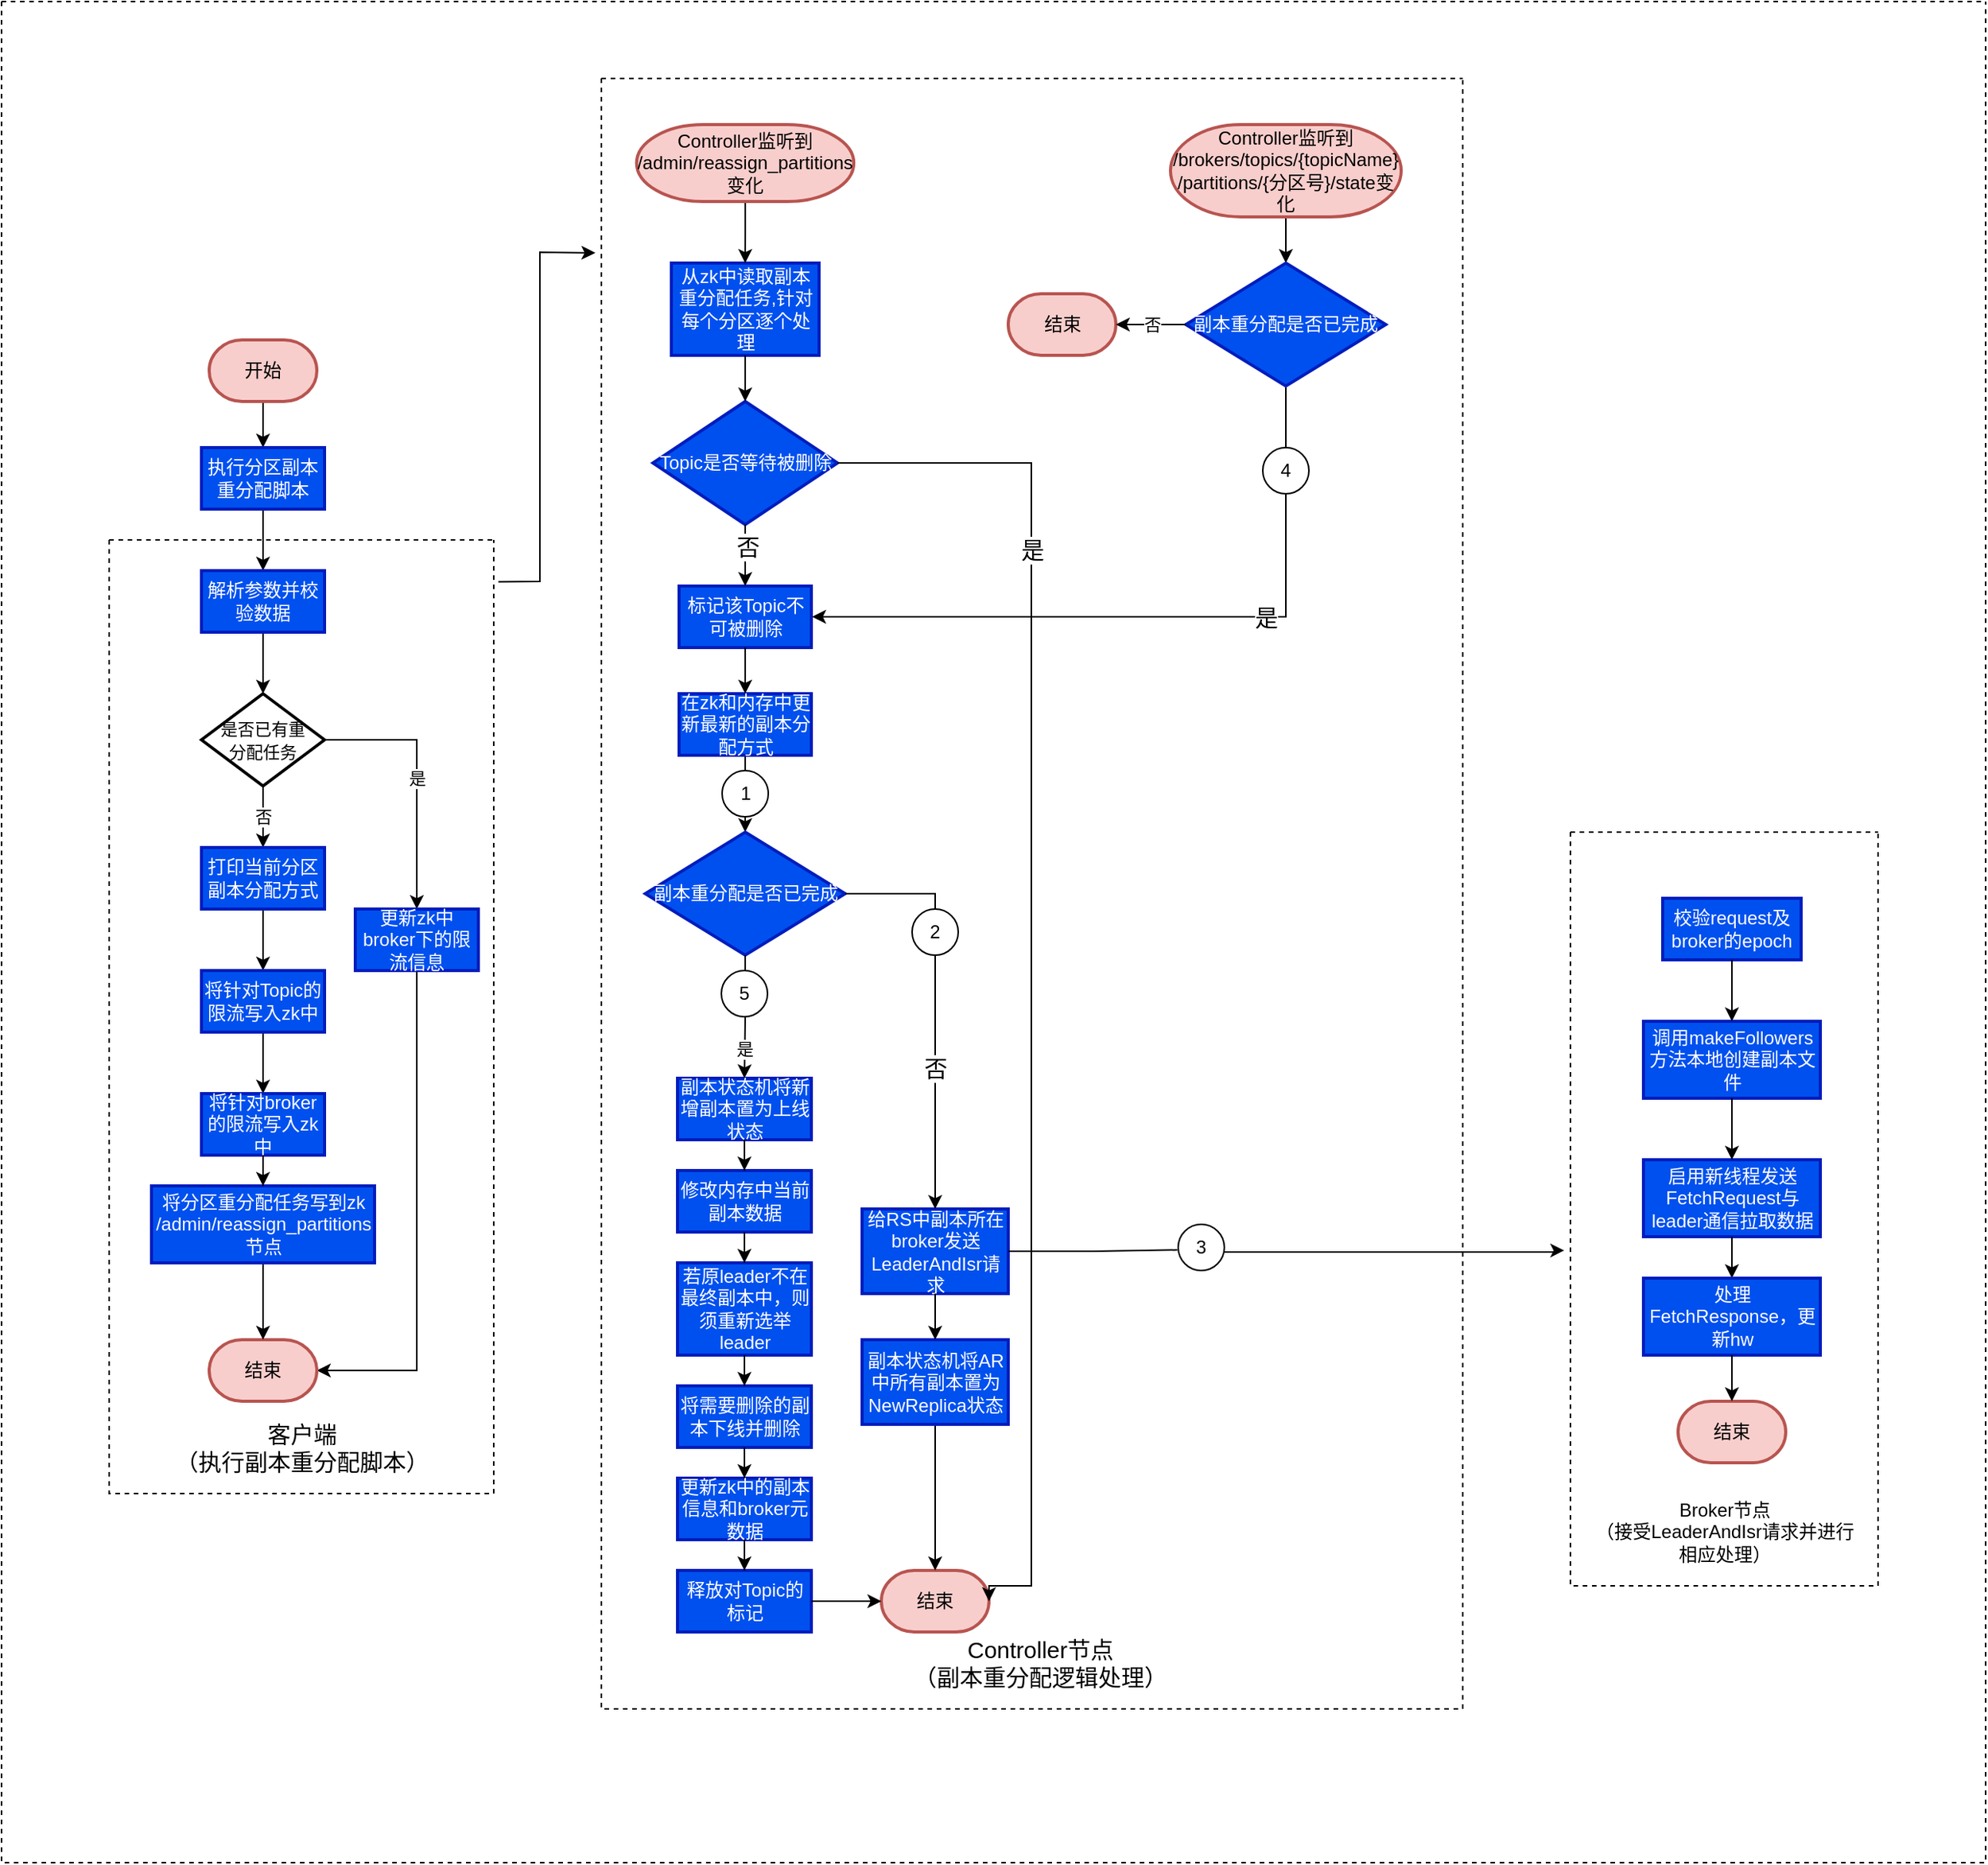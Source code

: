 <mxfile version="16.5.6" type="github">
  <diagram id="SGd1aUE3qWEg3dzMmrBl" name="第 1 页">
    <mxGraphModel dx="2253" dy="1995" grid="1" gridSize="10" guides="1" tooltips="1" connect="1" arrows="1" fold="1" page="1" pageScale="1" pageWidth="827" pageHeight="1169" math="0" shadow="0">
      <root>
        <mxCell id="0" />
        <mxCell id="1" parent="0" />
        <mxCell id="pypAnUREyRbXbRG19NKG-3" value="" style="edgeStyle=orthogonalEdgeStyle;rounded=0;orthogonalLoop=1;jettySize=auto;html=1;" parent="1" source="pypAnUREyRbXbRG19NKG-1" target="pypAnUREyRbXbRG19NKG-2" edge="1">
          <mxGeometry relative="1" as="geometry" />
        </mxCell>
        <mxCell id="pypAnUREyRbXbRG19NKG-1" value="开始" style="strokeWidth=2;html=1;shape=mxgraph.flowchart.terminator;whiteSpace=wrap;fillColor=#f8cecc;strokeColor=#b85450;" parent="1" vertex="1">
          <mxGeometry x="85" y="20" width="70" height="40" as="geometry" />
        </mxCell>
        <mxCell id="pypAnUREyRbXbRG19NKG-5" value="" style="edgeStyle=orthogonalEdgeStyle;rounded=0;orthogonalLoop=1;jettySize=auto;html=1;" parent="1" source="pypAnUREyRbXbRG19NKG-2" target="pypAnUREyRbXbRG19NKG-4" edge="1">
          <mxGeometry relative="1" as="geometry" />
        </mxCell>
        <mxCell id="pypAnUREyRbXbRG19NKG-2" value="执行分区副本重分配脚本" style="whiteSpace=wrap;html=1;fillColor=#0050ef;strokeColor=#001DBC;strokeWidth=2;fontColor=#ffffff;" parent="1" vertex="1">
          <mxGeometry x="80" y="90" width="80" height="40" as="geometry" />
        </mxCell>
        <mxCell id="pypAnUREyRbXbRG19NKG-7" value="" style="edgeStyle=orthogonalEdgeStyle;rounded=0;orthogonalLoop=1;jettySize=auto;html=1;" parent="1" source="pypAnUREyRbXbRG19NKG-4" target="pypAnUREyRbXbRG19NKG-6" edge="1">
          <mxGeometry relative="1" as="geometry" />
        </mxCell>
        <mxCell id="pypAnUREyRbXbRG19NKG-4" value="解析参数并校验数据" style="whiteSpace=wrap;html=1;fillColor=#0050ef;strokeColor=#001DBC;strokeWidth=2;fontColor=#ffffff;" parent="1" vertex="1">
          <mxGeometry x="80" y="170" width="80" height="40" as="geometry" />
        </mxCell>
        <mxCell id="pypAnUREyRbXbRG19NKG-9" value="" style="edgeStyle=orthogonalEdgeStyle;rounded=0;orthogonalLoop=1;jettySize=auto;html=1;fontSize=11;" parent="1" source="pypAnUREyRbXbRG19NKG-6" target="pypAnUREyRbXbRG19NKG-8" edge="1">
          <mxGeometry relative="1" as="geometry" />
        </mxCell>
        <mxCell id="pypAnUREyRbXbRG19NKG-10" value="否" style="edgeLabel;html=1;align=center;verticalAlign=middle;resizable=0;points=[];fontSize=11;" parent="pypAnUREyRbXbRG19NKG-9" vertex="1" connectable="0">
          <mxGeometry x="0.36" y="1" relative="1" as="geometry">
            <mxPoint x="-1" y="-7" as="offset" />
          </mxGeometry>
        </mxCell>
        <mxCell id="pypAnUREyRbXbRG19NKG-12" value="是" style="edgeStyle=orthogonalEdgeStyle;rounded=0;orthogonalLoop=1;jettySize=auto;html=1;fontSize=11;" parent="1" source="pypAnUREyRbXbRG19NKG-6" target="pypAnUREyRbXbRG19NKG-11" edge="1">
          <mxGeometry relative="1" as="geometry" />
        </mxCell>
        <mxCell id="pypAnUREyRbXbRG19NKG-6" value="&lt;font style=&quot;font-size: 11px&quot;&gt;是否已有重&lt;br&gt;分配任务&lt;/font&gt;" style="rhombus;whiteSpace=wrap;html=1;strokeWidth=2;" parent="1" vertex="1">
          <mxGeometry x="80" y="250" width="80" height="60" as="geometry" />
        </mxCell>
        <mxCell id="pypAnUREyRbXbRG19NKG-14" value="" style="edgeStyle=orthogonalEdgeStyle;rounded=0;orthogonalLoop=1;jettySize=auto;html=1;fontSize=11;" parent="1" source="pypAnUREyRbXbRG19NKG-8" target="pypAnUREyRbXbRG19NKG-13" edge="1">
          <mxGeometry relative="1" as="geometry" />
        </mxCell>
        <mxCell id="pypAnUREyRbXbRG19NKG-8" value="打印当前分区副本分配方式" style="whiteSpace=wrap;html=1;strokeWidth=2;fillColor=#0050ef;fontColor=#ffffff;strokeColor=#001DBC;" parent="1" vertex="1">
          <mxGeometry x="80" y="350" width="80" height="40" as="geometry" />
        </mxCell>
        <mxCell id="pypAnUREyRbXbRG19NKG-24" value="" style="edgeStyle=orthogonalEdgeStyle;rounded=0;orthogonalLoop=1;jettySize=auto;html=1;fontSize=11;entryX=1;entryY=0.5;entryDx=0;entryDy=0;entryPerimeter=0;" parent="1" source="pypAnUREyRbXbRG19NKG-11" target="pypAnUREyRbXbRG19NKG-19" edge="1">
          <mxGeometry relative="1" as="geometry">
            <mxPoint x="160" y="530" as="targetPoint" />
            <Array as="points">
              <mxPoint x="220" y="690" />
            </Array>
          </mxGeometry>
        </mxCell>
        <mxCell id="pypAnUREyRbXbRG19NKG-11" value="更新zk中broker下的限流信息" style="whiteSpace=wrap;html=1;strokeWidth=2;fillColor=#0050ef;fontColor=#ffffff;strokeColor=#001DBC;" parent="1" vertex="1">
          <mxGeometry x="180" y="390" width="80" height="40" as="geometry" />
        </mxCell>
        <mxCell id="Vf_w9-UaPWHU4TDxyJZT-8" value="" style="edgeStyle=orthogonalEdgeStyle;rounded=0;orthogonalLoop=1;jettySize=auto;html=1;fontSize=15;" parent="1" source="pypAnUREyRbXbRG19NKG-13" target="Vf_w9-UaPWHU4TDxyJZT-7" edge="1">
          <mxGeometry relative="1" as="geometry" />
        </mxCell>
        <mxCell id="pypAnUREyRbXbRG19NKG-13" value="将针对Topic的限流写入zk中" style="whiteSpace=wrap;html=1;fillColor=#0050ef;strokeColor=#001DBC;fontColor=#ffffff;strokeWidth=2;" parent="1" vertex="1">
          <mxGeometry x="80" y="430" width="80" height="40" as="geometry" />
        </mxCell>
        <mxCell id="pypAnUREyRbXbRG19NKG-26" value="" style="swimlane;startSize=0;fontSize=11;fillColor=#007FFF;dashed=1;" parent="1" vertex="1">
          <mxGeometry x="20" y="150" width="250" height="620" as="geometry" />
        </mxCell>
        <mxCell id="pypAnUREyRbXbRG19NKG-29" value="&lt;font style=&quot;font-size: 15px&quot;&gt;客户端&lt;br&gt;（执行副本重分配脚本）&lt;/font&gt;" style="text;html=1;align=center;verticalAlign=middle;resizable=0;points=[];autosize=1;strokeColor=none;fillColor=none;fontSize=11;" parent="pypAnUREyRbXbRG19NKG-26" vertex="1">
          <mxGeometry x="35" y="570" width="180" height="40" as="geometry" />
        </mxCell>
        <mxCell id="pypAnUREyRbXbRG19NKG-19" value="结束" style="strokeWidth=2;html=1;shape=mxgraph.flowchart.terminator;whiteSpace=wrap;fillColor=#f8cecc;strokeColor=#b85450;" parent="pypAnUREyRbXbRG19NKG-26" vertex="1">
          <mxGeometry x="65" y="520" width="70" height="40" as="geometry" />
        </mxCell>
        <mxCell id="Vf_w9-UaPWHU4TDxyJZT-6" style="edgeStyle=orthogonalEdgeStyle;rounded=0;orthogonalLoop=1;jettySize=auto;html=1;exitX=0.5;exitY=1;exitDx=0;exitDy=0;exitPerimeter=0;fontSize=15;" parent="pypAnUREyRbXbRG19NKG-26" source="pypAnUREyRbXbRG19NKG-19" target="pypAnUREyRbXbRG19NKG-19" edge="1">
          <mxGeometry relative="1" as="geometry" />
        </mxCell>
        <mxCell id="Vf_w9-UaPWHU4TDxyJZT-7" value="将针对broker的限流写入zk中" style="whiteSpace=wrap;html=1;fillColor=#0050ef;strokeColor=#001DBC;fontColor=#ffffff;strokeWidth=2;" parent="pypAnUREyRbXbRG19NKG-26" vertex="1">
          <mxGeometry x="60" y="360" width="80" height="40" as="geometry" />
        </mxCell>
        <mxCell id="Vf_w9-UaPWHU4TDxyJZT-13" value="" style="edgeStyle=orthogonalEdgeStyle;rounded=0;orthogonalLoop=1;jettySize=auto;html=1;fontSize=15;" parent="pypAnUREyRbXbRG19NKG-26" source="Vf_w9-UaPWHU4TDxyJZT-10" target="pypAnUREyRbXbRG19NKG-19" edge="1">
          <mxGeometry relative="1" as="geometry" />
        </mxCell>
        <mxCell id="Vf_w9-UaPWHU4TDxyJZT-10" value="将分区重分配任务写到zk /admin/reassign_partitions节点" style="whiteSpace=wrap;html=1;fillColor=#0050ef;strokeColor=#001DBC;fontColor=#ffffff;strokeWidth=2;" parent="pypAnUREyRbXbRG19NKG-26" vertex="1">
          <mxGeometry x="27.5" y="420" width="145" height="50" as="geometry" />
        </mxCell>
        <mxCell id="Vf_w9-UaPWHU4TDxyJZT-11" value="" style="edgeStyle=orthogonalEdgeStyle;rounded=0;orthogonalLoop=1;jettySize=auto;html=1;fontSize=15;" parent="pypAnUREyRbXbRG19NKG-26" source="Vf_w9-UaPWHU4TDxyJZT-7" target="Vf_w9-UaPWHU4TDxyJZT-10" edge="1">
          <mxGeometry relative="1" as="geometry" />
        </mxCell>
        <mxCell id="N63IB5sTqFhrjtHg4DNX-46" value="" style="group" parent="1" vertex="1" connectable="0">
          <mxGeometry x="340" y="-150" width="620" height="1060" as="geometry" />
        </mxCell>
        <mxCell id="N63IB5sTqFhrjtHg4DNX-42" value="" style="group" parent="N63IB5sTqFhrjtHg4DNX-46" vertex="1" connectable="0">
          <mxGeometry x="21" y="20" width="289" height="980" as="geometry" />
        </mxCell>
        <mxCell id="Vf_w9-UaPWHU4TDxyJZT-5" value="从zk中读取副本重分配任务,针对每个分区逐个处理" style="whiteSpace=wrap;html=1;fillColor=#0050ef;strokeColor=#001DBC;strokeWidth=2;fontColor=#ffffff;container=0;" parent="N63IB5sTqFhrjtHg4DNX-42" vertex="1">
          <mxGeometry x="24.5" y="100" width="96" height="60" as="geometry" />
        </mxCell>
        <mxCell id="N63IB5sTqFhrjtHg4DNX-1" value="Topic是否等待被删除" style="rhombus;whiteSpace=wrap;html=1;fillColor=#0050ef;strokeColor=#001DBC;fontColor=#ffffff;strokeWidth=2;container=0;" parent="N63IB5sTqFhrjtHg4DNX-42" vertex="1">
          <mxGeometry x="12.5" y="190" width="120" height="80" as="geometry" />
        </mxCell>
        <mxCell id="N63IB5sTqFhrjtHg4DNX-2" value="" style="edgeStyle=orthogonalEdgeStyle;rounded=0;orthogonalLoop=1;jettySize=auto;html=1;fontSize=15;" parent="N63IB5sTqFhrjtHg4DNX-42" source="Vf_w9-UaPWHU4TDxyJZT-5" target="N63IB5sTqFhrjtHg4DNX-1" edge="1">
          <mxGeometry relative="1" as="geometry" />
        </mxCell>
        <mxCell id="N63IB5sTqFhrjtHg4DNX-3" value="标记该Topic不可被删除" style="whiteSpace=wrap;html=1;fillColor=#0050ef;strokeColor=#001DBC;fontColor=#ffffff;strokeWidth=2;container=0;" parent="N63IB5sTqFhrjtHg4DNX-42" vertex="1">
          <mxGeometry x="29.5" y="310" width="86" height="40" as="geometry" />
        </mxCell>
        <mxCell id="N63IB5sTqFhrjtHg4DNX-4" value="" style="edgeStyle=orthogonalEdgeStyle;rounded=0;orthogonalLoop=1;jettySize=auto;html=1;fontSize=15;" parent="N63IB5sTqFhrjtHg4DNX-42" source="N63IB5sTqFhrjtHg4DNX-1" target="N63IB5sTqFhrjtHg4DNX-3" edge="1">
          <mxGeometry relative="1" as="geometry" />
        </mxCell>
        <mxCell id="N63IB5sTqFhrjtHg4DNX-5" value="否" style="edgeLabel;html=1;align=center;verticalAlign=middle;resizable=0;points=[];fontSize=15;container=0;" parent="N63IB5sTqFhrjtHg4DNX-4" vertex="1" connectable="0">
          <mxGeometry x="-0.333" y="1" relative="1" as="geometry">
            <mxPoint as="offset" />
          </mxGeometry>
        </mxCell>
        <mxCell id="vXaG2HQsSLzCo1a9P5aB-3" value="" style="edgeStyle=orthogonalEdgeStyle;rounded=0;orthogonalLoop=1;jettySize=auto;html=1;" edge="1" parent="N63IB5sTqFhrjtHg4DNX-42" source="N63IB5sTqFhrjtHg4DNX-6" target="N63IB5sTqFhrjtHg4DNX-8">
          <mxGeometry relative="1" as="geometry" />
        </mxCell>
        <mxCell id="N63IB5sTqFhrjtHg4DNX-6" value="在zk和内存中更新最新的副本分配方式" style="whiteSpace=wrap;html=1;fillColor=#0050ef;strokeColor=#001DBC;fontColor=#ffffff;strokeWidth=2;container=0;" parent="N63IB5sTqFhrjtHg4DNX-42" vertex="1">
          <mxGeometry x="29.5" y="380" width="86" height="40" as="geometry" />
        </mxCell>
        <mxCell id="N63IB5sTqFhrjtHg4DNX-7" value="" style="edgeStyle=orthogonalEdgeStyle;rounded=0;orthogonalLoop=1;jettySize=auto;html=1;fontSize=15;" parent="N63IB5sTqFhrjtHg4DNX-42" source="N63IB5sTqFhrjtHg4DNX-3" target="N63IB5sTqFhrjtHg4DNX-6" edge="1">
          <mxGeometry relative="1" as="geometry" />
        </mxCell>
        <mxCell id="N63IB5sTqFhrjtHg4DNX-8" value="副本重分配是否已完成" style="rhombus;whiteSpace=wrap;html=1;fillColor=#0050ef;strokeColor=#001DBC;fontColor=#ffffff;strokeWidth=2;container=0;" parent="N63IB5sTqFhrjtHg4DNX-42" vertex="1">
          <mxGeometry x="7.5" y="470" width="130" height="80" as="geometry" />
        </mxCell>
        <mxCell id="N63IB5sTqFhrjtHg4DNX-16" value="修改内存中当前副本数据" style="whiteSpace=wrap;html=1;fillColor=#0050ef;strokeColor=#001DBC;fontColor=#ffffff;strokeWidth=2;container=0;" parent="N63IB5sTqFhrjtHg4DNX-42" vertex="1">
          <mxGeometry x="28.5" y="690" width="87" height="40" as="geometry" />
        </mxCell>
        <mxCell id="N63IB5sTqFhrjtHg4DNX-18" value="若原leader不在最终副本中，则须重新选举leader" style="whiteSpace=wrap;html=1;fillColor=#0050ef;strokeColor=#001DBC;fontColor=#ffffff;strokeWidth=2;container=0;" parent="N63IB5sTqFhrjtHg4DNX-42" vertex="1">
          <mxGeometry x="28.5" y="750" width="87" height="60" as="geometry" />
        </mxCell>
        <mxCell id="N63IB5sTqFhrjtHg4DNX-19" value="" style="edgeStyle=orthogonalEdgeStyle;rounded=0;orthogonalLoop=1;jettySize=auto;html=1;fontSize=15;" parent="N63IB5sTqFhrjtHg4DNX-42" source="N63IB5sTqFhrjtHg4DNX-16" target="N63IB5sTqFhrjtHg4DNX-18" edge="1">
          <mxGeometry relative="1" as="geometry" />
        </mxCell>
        <mxCell id="N63IB5sTqFhrjtHg4DNX-21" value="将需要删除的副本下线并删除" style="whiteSpace=wrap;html=1;fillColor=#0050ef;strokeColor=#001DBC;fontColor=#ffffff;strokeWidth=2;container=0;" parent="N63IB5sTqFhrjtHg4DNX-42" vertex="1">
          <mxGeometry x="28.5" y="830" width="87" height="40" as="geometry" />
        </mxCell>
        <mxCell id="N63IB5sTqFhrjtHg4DNX-22" value="" style="edgeStyle=orthogonalEdgeStyle;rounded=0;orthogonalLoop=1;jettySize=auto;html=1;fontSize=15;" parent="N63IB5sTqFhrjtHg4DNX-42" source="N63IB5sTqFhrjtHg4DNX-18" target="N63IB5sTqFhrjtHg4DNX-21" edge="1">
          <mxGeometry relative="1" as="geometry" />
        </mxCell>
        <mxCell id="N63IB5sTqFhrjtHg4DNX-23" value="更新zk中的副本信息和broker元数据" style="whiteSpace=wrap;html=1;fillColor=#0050ef;strokeColor=#001DBC;fontColor=#ffffff;strokeWidth=2;container=0;" parent="N63IB5sTqFhrjtHg4DNX-42" vertex="1">
          <mxGeometry x="28.5" y="890" width="87" height="40" as="geometry" />
        </mxCell>
        <mxCell id="N63IB5sTqFhrjtHg4DNX-24" value="" style="edgeStyle=orthogonalEdgeStyle;rounded=0;orthogonalLoop=1;jettySize=auto;html=1;fontSize=15;" parent="N63IB5sTqFhrjtHg4DNX-42" source="N63IB5sTqFhrjtHg4DNX-21" target="N63IB5sTqFhrjtHg4DNX-23" edge="1">
          <mxGeometry relative="1" as="geometry" />
        </mxCell>
        <mxCell id="N63IB5sTqFhrjtHg4DNX-25" value="释放对Topic的标记" style="whiteSpace=wrap;html=1;fillColor=#0050ef;strokeColor=#001DBC;fontColor=#ffffff;strokeWidth=2;container=0;" parent="N63IB5sTqFhrjtHg4DNX-42" vertex="1">
          <mxGeometry x="28.5" y="950" width="87" height="40" as="geometry" />
        </mxCell>
        <mxCell id="N63IB5sTqFhrjtHg4DNX-26" value="" style="edgeStyle=orthogonalEdgeStyle;rounded=0;orthogonalLoop=1;jettySize=auto;html=1;fontSize=15;" parent="N63IB5sTqFhrjtHg4DNX-42" source="N63IB5sTqFhrjtHg4DNX-23" target="N63IB5sTqFhrjtHg4DNX-25" edge="1">
          <mxGeometry relative="1" as="geometry" />
        </mxCell>
        <mxCell id="N63IB5sTqFhrjtHg4DNX-27" value="结束" style="strokeWidth=2;html=1;shape=mxgraph.flowchart.terminator;whiteSpace=wrap;fillColor=#f8cecc;strokeColor=#b85450;container=0;" parent="N63IB5sTqFhrjtHg4DNX-42" vertex="1">
          <mxGeometry x="161" y="950" width="70" height="40" as="geometry" />
        </mxCell>
        <mxCell id="N63IB5sTqFhrjtHg4DNX-38" value="" style="edgeStyle=orthogonalEdgeStyle;rounded=0;orthogonalLoop=1;jettySize=auto;html=1;fontSize=15;entryX=1;entryY=0.5;entryDx=0;entryDy=0;entryPerimeter=0;" parent="N63IB5sTqFhrjtHg4DNX-42" source="N63IB5sTqFhrjtHg4DNX-1" target="N63IB5sTqFhrjtHg4DNX-27" edge="1">
          <mxGeometry relative="1" as="geometry">
            <mxPoint x="258.5" y="960" as="targetPoint" />
            <Array as="points">
              <mxPoint x="258.5" y="230" />
              <mxPoint x="258.5" y="960" />
            </Array>
          </mxGeometry>
        </mxCell>
        <mxCell id="N63IB5sTqFhrjtHg4DNX-48" value="是" style="edgeLabel;html=1;align=center;verticalAlign=middle;resizable=0;points=[];fontSize=15;" parent="N63IB5sTqFhrjtHg4DNX-38" vertex="1" connectable="0">
          <mxGeometry x="-0.593" y="2" relative="1" as="geometry">
            <mxPoint x="-2" as="offset" />
          </mxGeometry>
        </mxCell>
        <mxCell id="N63IB5sTqFhrjtHg4DNX-30" value="" style="edgeStyle=orthogonalEdgeStyle;rounded=0;orthogonalLoop=1;jettySize=auto;html=1;fontSize=15;" parent="N63IB5sTqFhrjtHg4DNX-42" source="N63IB5sTqFhrjtHg4DNX-25" target="N63IB5sTqFhrjtHg4DNX-27" edge="1">
          <mxGeometry relative="1" as="geometry" />
        </mxCell>
        <mxCell id="N63IB5sTqFhrjtHg4DNX-31" value="给RS中副本所在broker发送LeaderAndIsr请求" style="whiteSpace=wrap;html=1;fillColor=#0050ef;strokeColor=#001DBC;fontColor=#ffffff;strokeWidth=2;container=0;" parent="N63IB5sTqFhrjtHg4DNX-42" vertex="1">
          <mxGeometry x="148.5" y="715" width="95" height="55" as="geometry" />
        </mxCell>
        <mxCell id="N63IB5sTqFhrjtHg4DNX-32" value="" style="edgeStyle=orthogonalEdgeStyle;rounded=0;orthogonalLoop=1;jettySize=auto;html=1;fontSize=15;" parent="N63IB5sTqFhrjtHg4DNX-42" source="N63IB5sTqFhrjtHg4DNX-8" target="N63IB5sTqFhrjtHg4DNX-31" edge="1">
          <mxGeometry relative="1" as="geometry" />
        </mxCell>
        <mxCell id="N63IB5sTqFhrjtHg4DNX-33" value="否" style="edgeLabel;html=1;align=center;verticalAlign=middle;resizable=0;points=[];fontSize=15;container=0;" parent="N63IB5sTqFhrjtHg4DNX-32" vertex="1" connectable="0">
          <mxGeometry x="0.298" y="3" relative="1" as="geometry">
            <mxPoint x="-3" as="offset" />
          </mxGeometry>
        </mxCell>
        <mxCell id="N63IB5sTqFhrjtHg4DNX-37" value="" style="edgeStyle=orthogonalEdgeStyle;rounded=0;orthogonalLoop=1;jettySize=auto;html=1;fontSize=15;entryX=0.5;entryY=0;entryDx=0;entryDy=0;entryPerimeter=0;" parent="N63IB5sTqFhrjtHg4DNX-42" source="N63IB5sTqFhrjtHg4DNX-34" target="N63IB5sTqFhrjtHg4DNX-27" edge="1">
          <mxGeometry relative="1" as="geometry">
            <mxPoint x="196" y="790" as="targetPoint" />
          </mxGeometry>
        </mxCell>
        <mxCell id="N63IB5sTqFhrjtHg4DNX-34" value="副本状态机将AR中所有副本置为NewReplica状态" style="whiteSpace=wrap;html=1;fillColor=#0050ef;strokeColor=#001DBC;fontColor=#ffffff;strokeWidth=2;container=0;" parent="N63IB5sTqFhrjtHg4DNX-42" vertex="1">
          <mxGeometry x="148.5" y="800" width="95" height="55" as="geometry" />
        </mxCell>
        <mxCell id="N63IB5sTqFhrjtHg4DNX-35" value="" style="edgeStyle=orthogonalEdgeStyle;rounded=0;orthogonalLoop=1;jettySize=auto;html=1;fontSize=15;" parent="N63IB5sTqFhrjtHg4DNX-42" source="N63IB5sTqFhrjtHg4DNX-31" target="N63IB5sTqFhrjtHg4DNX-34" edge="1">
          <mxGeometry relative="1" as="geometry" />
        </mxCell>
        <mxCell id="vXaG2HQsSLzCo1a9P5aB-1" value="" style="edgeStyle=orthogonalEdgeStyle;rounded=0;orthogonalLoop=1;jettySize=auto;html=1;" edge="1" parent="N63IB5sTqFhrjtHg4DNX-42" source="N63IB5sTqFhrjtHg4DNX-120" target="Vf_w9-UaPWHU4TDxyJZT-5">
          <mxGeometry relative="1" as="geometry" />
        </mxCell>
        <mxCell id="N63IB5sTqFhrjtHg4DNX-120" value="Controller监听到&lt;br&gt;/admin/reassign_partitions变化" style="strokeWidth=2;html=1;shape=mxgraph.flowchart.terminator;whiteSpace=wrap;fillColor=#f8cecc;strokeColor=#b85450;" parent="N63IB5sTqFhrjtHg4DNX-42" vertex="1">
          <mxGeometry x="1.87" y="10" width="141.25" height="50" as="geometry" />
        </mxCell>
        <mxCell id="N63IB5sTqFhrjtHg4DNX-134" value="结束" style="strokeWidth=2;html=1;shape=mxgraph.flowchart.terminator;whiteSpace=wrap;fillColor=#f8cecc;strokeColor=#b85450;" parent="N63IB5sTqFhrjtHg4DNX-42" vertex="1">
          <mxGeometry x="243.5" y="120" width="70" height="40" as="geometry" />
        </mxCell>
        <mxCell id="vXaG2HQsSLzCo1a9P5aB-30" value="1" style="ellipse;whiteSpace=wrap;html=1;aspect=fixed;" vertex="1" parent="N63IB5sTqFhrjtHg4DNX-42">
          <mxGeometry x="57.5" y="430" width="30" height="30" as="geometry" />
        </mxCell>
        <mxCell id="vXaG2HQsSLzCo1a9P5aB-31" value="2" style="ellipse;whiteSpace=wrap;html=1;aspect=fixed;" vertex="1" parent="N63IB5sTqFhrjtHg4DNX-42">
          <mxGeometry x="181" y="520" width="30" height="30" as="geometry" />
        </mxCell>
        <mxCell id="N63IB5sTqFhrjtHg4DNX-10" value="副本状态机将新增副本置为上线状态" style="whiteSpace=wrap;html=1;fillColor=#0050ef;strokeColor=#001DBC;fontColor=#ffffff;strokeWidth=2;container=0;" parent="N63IB5sTqFhrjtHg4DNX-42" vertex="1">
          <mxGeometry x="28.5" y="630" width="87" height="40" as="geometry" />
        </mxCell>
        <mxCell id="N63IB5sTqFhrjtHg4DNX-17" value="" style="edgeStyle=orthogonalEdgeStyle;rounded=0;orthogonalLoop=1;jettySize=auto;html=1;fontSize=15;" parent="N63IB5sTqFhrjtHg4DNX-42" source="N63IB5sTqFhrjtHg4DNX-10" target="N63IB5sTqFhrjtHg4DNX-16" edge="1">
          <mxGeometry relative="1" as="geometry" />
        </mxCell>
        <mxCell id="N63IB5sTqFhrjtHg4DNX-11" value="" style="edgeStyle=orthogonalEdgeStyle;rounded=0;orthogonalLoop=1;jettySize=auto;html=1;fontSize=15;" parent="N63IB5sTqFhrjtHg4DNX-42" source="N63IB5sTqFhrjtHg4DNX-8" target="N63IB5sTqFhrjtHg4DNX-10" edge="1">
          <mxGeometry relative="1" as="geometry" />
        </mxCell>
        <mxCell id="vXaG2HQsSLzCo1a9P5aB-18" value="是" style="edgeLabel;html=1;align=center;verticalAlign=middle;resizable=0;points=[];" vertex="1" connectable="0" parent="N63IB5sTqFhrjtHg4DNX-11">
          <mxGeometry x="0.2" relative="1" as="geometry">
            <mxPoint y="13" as="offset" />
          </mxGeometry>
        </mxCell>
        <mxCell id="vXaG2HQsSLzCo1a9P5aB-42" value="5" style="ellipse;whiteSpace=wrap;html=1;aspect=fixed;" vertex="1" parent="N63IB5sTqFhrjtHg4DNX-42">
          <mxGeometry x="57" y="560" width="30" height="30" as="geometry" />
        </mxCell>
        <mxCell id="N63IB5sTqFhrjtHg4DNX-43" value="" style="swimlane;startSize=0;dashed=1;fontSize=15;fillColor=#007FFF;" parent="N63IB5sTqFhrjtHg4DNX-46" vertex="1">
          <mxGeometry width="560" height="1060" as="geometry" />
        </mxCell>
        <mxCell id="N63IB5sTqFhrjtHg4DNX-125" value="" style="edgeStyle=orthogonalEdgeStyle;rounded=0;orthogonalLoop=1;jettySize=auto;html=1;fontSize=15;" parent="N63IB5sTqFhrjtHg4DNX-43" source="N63IB5sTqFhrjtHg4DNX-121" edge="1">
          <mxGeometry relative="1" as="geometry">
            <mxPoint x="445" y="120" as="targetPoint" />
          </mxGeometry>
        </mxCell>
        <mxCell id="N63IB5sTqFhrjtHg4DNX-121" value="Controller监听到&lt;br&gt;/brokers/topics/{topicName}&lt;br&gt;/partitions/{分区号}/state变化" style="strokeWidth=2;html=1;shape=mxgraph.flowchart.terminator;whiteSpace=wrap;fillColor=#f8cecc;strokeColor=#b85450;" parent="N63IB5sTqFhrjtHg4DNX-43" vertex="1">
          <mxGeometry x="370" y="30" width="150" height="60" as="geometry" />
        </mxCell>
        <mxCell id="N63IB5sTqFhrjtHg4DNX-133" value="" style="edgeStyle=orthogonalEdgeStyle;rounded=0;orthogonalLoop=1;jettySize=auto;html=1;fontSize=15;" parent="N63IB5sTqFhrjtHg4DNX-43" source="N63IB5sTqFhrjtHg4DNX-126" edge="1">
          <mxGeometry relative="1" as="geometry">
            <mxPoint x="137" y="350" as="targetPoint" />
            <Array as="points">
              <mxPoint x="445" y="350" />
              <mxPoint x="137" y="350" />
            </Array>
          </mxGeometry>
        </mxCell>
        <mxCell id="N63IB5sTqFhrjtHg4DNX-135" value="是" style="edgeLabel;html=1;align=center;verticalAlign=middle;resizable=0;points=[];fontSize=15;" parent="N63IB5sTqFhrjtHg4DNX-133" vertex="1" connectable="0">
          <mxGeometry x="-0.289" relative="1" as="geometry">
            <mxPoint as="offset" />
          </mxGeometry>
        </mxCell>
        <mxCell id="N63IB5sTqFhrjtHg4DNX-126" value="副本重分配是否已完成" style="rhombus;whiteSpace=wrap;html=1;fillColor=#0050ef;strokeColor=#001DBC;fontColor=#ffffff;strokeWidth=2;container=0;" parent="N63IB5sTqFhrjtHg4DNX-43" vertex="1">
          <mxGeometry x="380" y="120" width="130" height="80" as="geometry" />
        </mxCell>
        <mxCell id="N63IB5sTqFhrjtHg4DNX-44" value="Controller节点&lt;br&gt;（副本重分配逻辑处理）" style="text;html=1;align=center;verticalAlign=middle;resizable=0;points=[];autosize=1;strokeColor=none;fillColor=none;fontSize=15;" parent="N63IB5sTqFhrjtHg4DNX-43" vertex="1">
          <mxGeometry x="195" y="1010" width="180" height="40" as="geometry" />
        </mxCell>
        <mxCell id="vXaG2HQsSLzCo1a9P5aB-37" value="4" style="ellipse;whiteSpace=wrap;html=1;aspect=fixed;" vertex="1" parent="N63IB5sTqFhrjtHg4DNX-43">
          <mxGeometry x="430" y="240" width="30" height="30" as="geometry" />
        </mxCell>
        <mxCell id="vXaG2HQsSLzCo1a9P5aB-21" value="" style="edgeStyle=orthogonalEdgeStyle;rounded=0;orthogonalLoop=1;jettySize=auto;html=1;" edge="1" parent="N63IB5sTqFhrjtHg4DNX-46" source="N63IB5sTqFhrjtHg4DNX-126" target="N63IB5sTqFhrjtHg4DNX-134">
          <mxGeometry relative="1" as="geometry" />
        </mxCell>
        <mxCell id="vXaG2HQsSLzCo1a9P5aB-22" value="否" style="edgeLabel;html=1;align=center;verticalAlign=middle;resizable=0;points=[];" vertex="1" connectable="0" parent="vXaG2HQsSLzCo1a9P5aB-21">
          <mxGeometry x="-0.033" relative="1" as="geometry">
            <mxPoint as="offset" />
          </mxGeometry>
        </mxCell>
        <mxCell id="N63IB5sTqFhrjtHg4DNX-47" value="" style="endArrow=classic;html=1;rounded=0;fontSize=15;exitX=1.012;exitY=0.044;exitDx=0;exitDy=0;exitPerimeter=0;entryX=-0.007;entryY=0.107;entryDx=0;entryDy=0;entryPerimeter=0;" parent="1" source="pypAnUREyRbXbRG19NKG-26" target="N63IB5sTqFhrjtHg4DNX-43" edge="1">
          <mxGeometry width="50" height="50" relative="1" as="geometry">
            <mxPoint x="320" y="220" as="sourcePoint" />
            <mxPoint x="370" y="170" as="targetPoint" />
            <Array as="points">
              <mxPoint x="300" y="177" />
              <mxPoint x="300" y="-37" />
            </Array>
          </mxGeometry>
        </mxCell>
        <mxCell id="zOlwQTdn3VEQp71eWbMR-3" value="" style="group" parent="1" vertex="1" connectable="0">
          <mxGeometry x="1017.5" y="40" width="152.5" height="690" as="geometry" />
        </mxCell>
        <mxCell id="vXaG2HQsSLzCo1a9P5aB-29" value="" style="group" vertex="1" connectable="0" parent="zOlwQTdn3VEQp71eWbMR-3">
          <mxGeometry x="-47.5" y="300" width="200" height="490" as="geometry" />
        </mxCell>
        <mxCell id="N63IB5sTqFhrjtHg4DNX-136" value="校验request及broker的epoch" style="whiteSpace=wrap;html=1;fillColor=#0050ef;strokeColor=#001DBC;strokeWidth=2;fontColor=#ffffff;container=0;" parent="vXaG2HQsSLzCo1a9P5aB-29" vertex="1">
          <mxGeometry x="60" y="43" width="90" height="40" as="geometry" />
        </mxCell>
        <mxCell id="N63IB5sTqFhrjtHg4DNX-137" value="调用makeFollowers方法本地创建副本文件" style="whiteSpace=wrap;html=1;fillColor=#0050ef;strokeColor=#001DBC;fontColor=#ffffff;strokeWidth=2;container=0;" parent="vXaG2HQsSLzCo1a9P5aB-29" vertex="1">
          <mxGeometry x="47.5" y="123" width="115" height="50" as="geometry" />
        </mxCell>
        <mxCell id="N63IB5sTqFhrjtHg4DNX-138" value="" style="edgeStyle=orthogonalEdgeStyle;rounded=0;orthogonalLoop=1;jettySize=auto;html=1;fontSize=15;" parent="vXaG2HQsSLzCo1a9P5aB-29" source="N63IB5sTqFhrjtHg4DNX-136" target="N63IB5sTqFhrjtHg4DNX-137" edge="1">
          <mxGeometry relative="1" as="geometry" />
        </mxCell>
        <mxCell id="zOlwQTdn3VEQp71eWbMR-1" value="启用新线程发送FetchRequest与leader通信拉取数据" style="whiteSpace=wrap;html=1;fillColor=#0050ef;strokeColor=#001DBC;fontColor=#ffffff;strokeWidth=2;container=0;" parent="vXaG2HQsSLzCo1a9P5aB-29" vertex="1">
          <mxGeometry x="47.5" y="213" width="115" height="50" as="geometry" />
        </mxCell>
        <mxCell id="zOlwQTdn3VEQp71eWbMR-2" value="" style="edgeStyle=orthogonalEdgeStyle;rounded=0;orthogonalLoop=1;jettySize=auto;html=1;" parent="vXaG2HQsSLzCo1a9P5aB-29" source="N63IB5sTqFhrjtHg4DNX-137" target="zOlwQTdn3VEQp71eWbMR-1" edge="1">
          <mxGeometry relative="1" as="geometry" />
        </mxCell>
        <mxCell id="zOlwQTdn3VEQp71eWbMR-6" value="" style="swimlane;startSize=0;dashed=1;container=0;" parent="vXaG2HQsSLzCo1a9P5aB-29" vertex="1">
          <mxGeometry width="200" height="490" as="geometry" />
        </mxCell>
        <mxCell id="zOlwQTdn3VEQp71eWbMR-16" value="" style="edgeStyle=orthogonalEdgeStyle;rounded=0;orthogonalLoop=1;jettySize=auto;html=1;" parent="vXaG2HQsSLzCo1a9P5aB-29" source="zOlwQTdn3VEQp71eWbMR-1" target="zOlwQTdn3VEQp71eWbMR-15" edge="1">
          <mxGeometry relative="1" as="geometry" />
        </mxCell>
        <mxCell id="zOlwQTdn3VEQp71eWbMR-7" value="Broker节点&lt;br&gt;（接受LeaderAndIsr请求并进行&lt;br&gt;相应处理）" style="text;html=1;align=center;verticalAlign=middle;resizable=0;points=[];autosize=1;strokeColor=none;fillColor=none;container=0;" parent="vXaG2HQsSLzCo1a9P5aB-29" vertex="1">
          <mxGeometry x="10" y="430" width="180" height="50" as="geometry" />
        </mxCell>
        <mxCell id="zOlwQTdn3VEQp71eWbMR-15" value="处理FetchResponse，更新hw" style="whiteSpace=wrap;html=1;fillColor=#0050ef;strokeColor=#001DBC;fontColor=#ffffff;strokeWidth=2;container=0;" parent="vXaG2HQsSLzCo1a9P5aB-29" vertex="1">
          <mxGeometry x="47.5" y="290" width="115" height="50" as="geometry" />
        </mxCell>
        <mxCell id="zOlwQTdn3VEQp71eWbMR-17" value="结束" style="strokeWidth=2;html=1;shape=mxgraph.flowchart.terminator;whiteSpace=wrap;fillColor=#f8cecc;strokeColor=#b85450;container=0;" parent="vXaG2HQsSLzCo1a9P5aB-29" vertex="1">
          <mxGeometry x="70" y="370" width="70" height="40" as="geometry" />
        </mxCell>
        <mxCell id="zOlwQTdn3VEQp71eWbMR-18" value="" style="edgeStyle=orthogonalEdgeStyle;rounded=0;orthogonalLoop=1;jettySize=auto;html=1;" parent="vXaG2HQsSLzCo1a9P5aB-29" source="zOlwQTdn3VEQp71eWbMR-15" target="zOlwQTdn3VEQp71eWbMR-17" edge="1">
          <mxGeometry relative="1" as="geometry" />
        </mxCell>
        <mxCell id="vXaG2HQsSLzCo1a9P5aB-27" value="" style="edgeStyle=orthogonalEdgeStyle;rounded=0;orthogonalLoop=1;jettySize=auto;html=1;entryX=-0.02;entryY=0.555;entryDx=0;entryDy=0;entryPerimeter=0;startArrow=none;" edge="1" parent="1" source="vXaG2HQsSLzCo1a9P5aB-35" target="zOlwQTdn3VEQp71eWbMR-6">
          <mxGeometry relative="1" as="geometry">
            <mxPoint x="960" y="613" as="targetPoint" />
            <Array as="points">
              <mxPoint x="960" y="613" />
            </Array>
          </mxGeometry>
        </mxCell>
        <mxCell id="vXaG2HQsSLzCo1a9P5aB-35" value="3" style="ellipse;whiteSpace=wrap;html=1;aspect=fixed;" vertex="1" parent="1">
          <mxGeometry x="715" y="595" width="30" height="30" as="geometry" />
        </mxCell>
        <mxCell id="vXaG2HQsSLzCo1a9P5aB-36" value="" style="edgeStyle=orthogonalEdgeStyle;rounded=0;orthogonalLoop=1;jettySize=auto;html=1;entryX=-0.02;entryY=0.555;entryDx=0;entryDy=0;entryPerimeter=0;endArrow=none;" edge="1" parent="1" source="N63IB5sTqFhrjtHg4DNX-31" target="vXaG2HQsSLzCo1a9P5aB-35">
          <mxGeometry relative="1" as="geometry">
            <mxPoint x="966" y="611.95" as="targetPoint" />
            <mxPoint x="604.5" y="612" as="sourcePoint" />
            <Array as="points" />
          </mxGeometry>
        </mxCell>
        <mxCell id="vXaG2HQsSLzCo1a9P5aB-43" value="" style="swimlane;startSize=0;fontSize=11;fillColor=#007FFF;dashed=1;" vertex="1" parent="1">
          <mxGeometry x="-50" y="-200" width="1290" height="1210" as="geometry" />
        </mxCell>
        <mxCell id="vXaG2HQsSLzCo1a9P5aB-46" style="edgeStyle=orthogonalEdgeStyle;rounded=0;orthogonalLoop=1;jettySize=auto;html=1;exitX=0.5;exitY=1;exitDx=0;exitDy=0;exitPerimeter=0;fontSize=15;" edge="1" parent="vXaG2HQsSLzCo1a9P5aB-43">
          <mxGeometry relative="1" as="geometry">
            <mxPoint x="100" y="560" as="sourcePoint" />
            <mxPoint x="100" y="560" as="targetPoint" />
          </mxGeometry>
        </mxCell>
      </root>
    </mxGraphModel>
  </diagram>
</mxfile>
